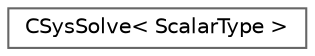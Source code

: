 digraph "Graphical Class Hierarchy"
{
 // LATEX_PDF_SIZE
  bgcolor="transparent";
  edge [fontname=Helvetica,fontsize=10,labelfontname=Helvetica,labelfontsize=10];
  node [fontname=Helvetica,fontsize=10,shape=box,height=0.2,width=0.4];
  rankdir="LR";
  Node0 [id="Node000000",label="CSysSolve\< ScalarType \>",height=0.2,width=0.4,color="grey40", fillcolor="white", style="filled",URL="$classCSysSolve.html",tooltip="Class for solving linear systems using classical and Krylov-subspace iterative methods."];
}
